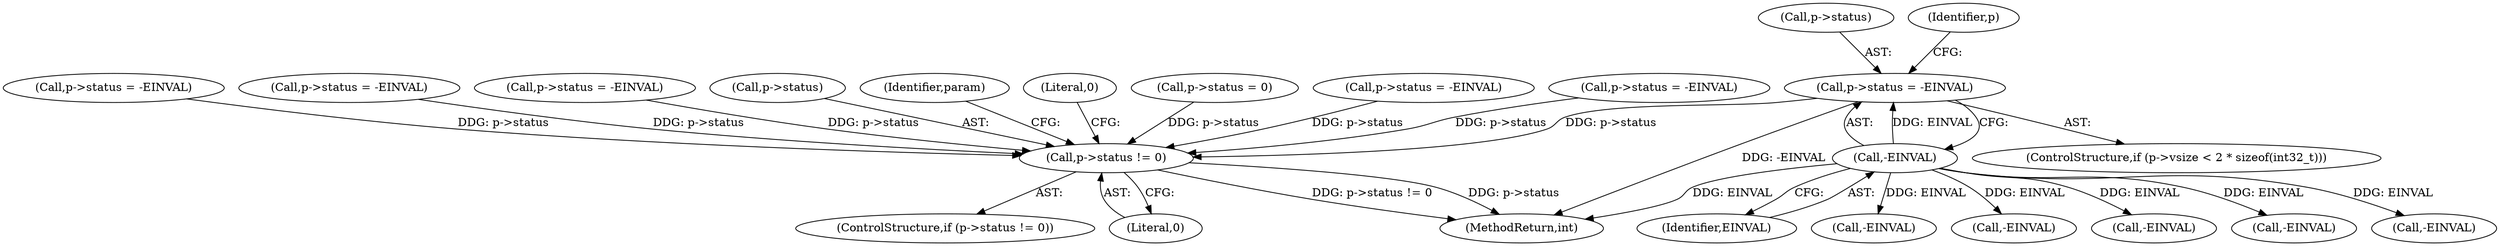 digraph "0_Android_d72ea85c78a1a68bf99fd5804ad9784b4102fe57@pointer" {
"1000223" [label="(Call,p->status = -EINVAL)"];
"1000227" [label="(Call,-EINVAL)"];
"1000309" [label="(Call,p->status != 0)"];
"1000309" [label="(Call,p->status != 0)"];
"1000317" [label="(Identifier,param)"];
"1000224" [label="(Call,p->status)"];
"1000419" [label="(Call,-EINVAL)"];
"1000315" [label="(Literal,0)"];
"1000155" [label="(Call,p->status = 0)"];
"1000175" [label="(Call,p->status = -EINVAL)"];
"1000646" [label="(Call,-EINVAL)"];
"1000273" [label="(Call,p->status = -EINVAL)"];
"1000198" [label="(Call,p->status = -EINVAL)"];
"1000557" [label="(Call,-EINVAL)"];
"1000214" [label="(ControlStructure,if (p->vsize < 2 * sizeof(int32_t)))"];
"1000373" [label="(Call,-EINVAL)"];
"1000227" [label="(Call,-EINVAL)"];
"1000223" [label="(Call,p->status = -EINVAL)"];
"1000308" [label="(ControlStructure,if (p->status != 0))"];
"1000463" [label="(Call,-EINVAL)"];
"1000651" [label="(MethodReturn,int)"];
"1000231" [label="(Identifier,p)"];
"1000291" [label="(Call,p->status = -EINVAL)"];
"1000246" [label="(Call,p->status = -EINVAL)"];
"1000310" [label="(Call,p->status)"];
"1000313" [label="(Literal,0)"];
"1000228" [label="(Identifier,EINVAL)"];
"1000223" -> "1000214"  [label="AST: "];
"1000223" -> "1000227"  [label="CFG: "];
"1000224" -> "1000223"  [label="AST: "];
"1000227" -> "1000223"  [label="AST: "];
"1000231" -> "1000223"  [label="CFG: "];
"1000223" -> "1000651"  [label="DDG: -EINVAL"];
"1000227" -> "1000223"  [label="DDG: EINVAL"];
"1000223" -> "1000309"  [label="DDG: p->status"];
"1000227" -> "1000228"  [label="CFG: "];
"1000228" -> "1000227"  [label="AST: "];
"1000227" -> "1000651"  [label="DDG: EINVAL"];
"1000227" -> "1000373"  [label="DDG: EINVAL"];
"1000227" -> "1000419"  [label="DDG: EINVAL"];
"1000227" -> "1000463"  [label="DDG: EINVAL"];
"1000227" -> "1000557"  [label="DDG: EINVAL"];
"1000227" -> "1000646"  [label="DDG: EINVAL"];
"1000309" -> "1000308"  [label="AST: "];
"1000309" -> "1000313"  [label="CFG: "];
"1000310" -> "1000309"  [label="AST: "];
"1000313" -> "1000309"  [label="AST: "];
"1000315" -> "1000309"  [label="CFG: "];
"1000317" -> "1000309"  [label="CFG: "];
"1000309" -> "1000651"  [label="DDG: p->status"];
"1000309" -> "1000651"  [label="DDG: p->status != 0"];
"1000291" -> "1000309"  [label="DDG: p->status"];
"1000273" -> "1000309"  [label="DDG: p->status"];
"1000175" -> "1000309"  [label="DDG: p->status"];
"1000198" -> "1000309"  [label="DDG: p->status"];
"1000155" -> "1000309"  [label="DDG: p->status"];
"1000246" -> "1000309"  [label="DDG: p->status"];
}
